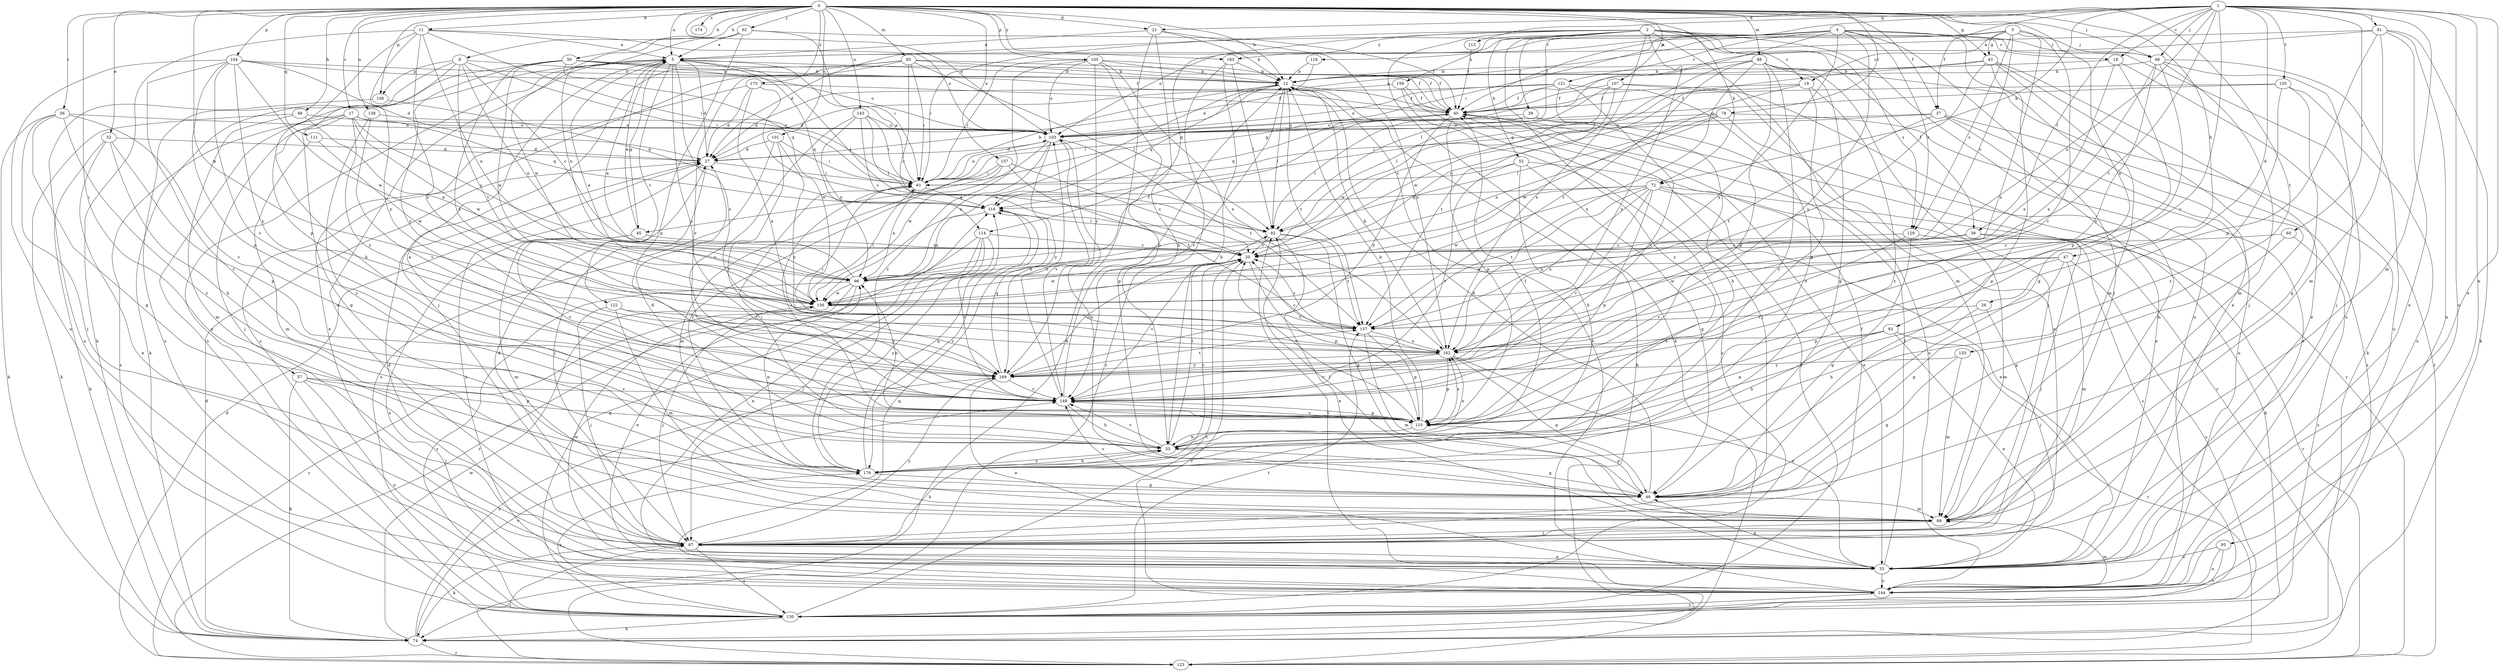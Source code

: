 strict digraph  {
0;
1;
2;
3;
4;
5;
8;
11;
12;
17;
18;
19;
20;
21;
26;
27;
32;
33;
37;
38;
39;
40;
43;
45;
46;
47;
48;
50;
52;
53;
56;
57;
60;
61;
62;
66;
67;
72;
74;
78;
81;
82;
85;
88;
89;
93;
95;
96;
101;
103;
104;
105;
107;
109;
110;
111;
112;
114;
116;
118;
121;
122;
123;
129;
130;
133;
135;
137;
138;
143;
144;
149;
156;
157;
159;
162;
163;
169;
173;
174;
176;
0 -> 5  [label=a];
0 -> 8  [label=b];
0 -> 11  [label=b];
0 -> 12  [label=b];
0 -> 17  [label=c];
0 -> 21  [label=d];
0 -> 32  [label=e];
0 -> 37  [label=f];
0 -> 43  [label=g];
0 -> 47  [label=h];
0 -> 48  [label=h];
0 -> 50  [label=h];
0 -> 56  [label=i];
0 -> 57  [label=i];
0 -> 62  [label=j];
0 -> 66  [label=j];
0 -> 72  [label=k];
0 -> 78  [label=l];
0 -> 85  [label=m];
0 -> 88  [label=m];
0 -> 93  [label=n];
0 -> 101  [label=o];
0 -> 103  [label=o];
0 -> 104  [label=p];
0 -> 105  [label=p];
0 -> 107  [label=p];
0 -> 109  [label=p];
0 -> 111  [label=q];
0 -> 133  [label=t];
0 -> 138  [label=u];
0 -> 143  [label=u];
0 -> 156  [label=w];
0 -> 157  [label=x];
0 -> 163  [label=y];
0 -> 173  [label=z];
0 -> 174  [label=z];
1 -> 18  [label=c];
1 -> 21  [label=d];
1 -> 26  [label=d];
1 -> 33  [label=e];
1 -> 37  [label=f];
1 -> 38  [label=f];
1 -> 60  [label=i];
1 -> 61  [label=i];
1 -> 66  [label=j];
1 -> 72  [label=k];
1 -> 81  [label=l];
1 -> 89  [label=m];
1 -> 95  [label=n];
1 -> 96  [label=n];
1 -> 112  [label=q];
1 -> 135  [label=t];
1 -> 137  [label=t];
1 -> 144  [label=u];
1 -> 149  [label=v];
2 -> 18  [label=c];
2 -> 19  [label=c];
2 -> 38  [label=f];
2 -> 39  [label=f];
2 -> 52  [label=h];
2 -> 61  [label=i];
2 -> 74  [label=k];
2 -> 82  [label=l];
2 -> 89  [label=m];
2 -> 114  [label=q];
2 -> 129  [label=s];
2 -> 144  [label=u];
2 -> 159  [label=x];
2 -> 162  [label=x];
2 -> 163  [label=y];
2 -> 169  [label=y];
2 -> 176  [label=z];
3 -> 5  [label=a];
3 -> 19  [label=c];
3 -> 20  [label=c];
3 -> 43  [label=g];
3 -> 66  [label=j];
3 -> 103  [label=o];
3 -> 129  [label=s];
3 -> 149  [label=v];
3 -> 162  [label=x];
4 -> 27  [label=d];
4 -> 33  [label=e];
4 -> 40  [label=f];
4 -> 45  [label=g];
4 -> 66  [label=j];
4 -> 67  [label=j];
4 -> 103  [label=o];
4 -> 118  [label=r];
4 -> 121  [label=r];
4 -> 129  [label=s];
4 -> 144  [label=u];
4 -> 162  [label=x];
4 -> 169  [label=y];
5 -> 12  [label=b];
5 -> 27  [label=d];
5 -> 45  [label=g];
5 -> 82  [label=l];
5 -> 114  [label=q];
5 -> 122  [label=r];
5 -> 130  [label=s];
5 -> 162  [label=x];
5 -> 169  [label=y];
8 -> 12  [label=b];
8 -> 20  [label=c];
8 -> 53  [label=h];
8 -> 61  [label=i];
8 -> 96  [label=n];
8 -> 109  [label=p];
8 -> 130  [label=s];
8 -> 137  [label=t];
11 -> 5  [label=a];
11 -> 61  [label=i];
11 -> 74  [label=k];
11 -> 96  [label=n];
11 -> 103  [label=o];
11 -> 110  [label=p];
11 -> 162  [label=x];
11 -> 169  [label=y];
12 -> 40  [label=f];
12 -> 82  [label=l];
12 -> 116  [label=q];
12 -> 137  [label=t];
12 -> 149  [label=v];
12 -> 156  [label=w];
17 -> 20  [label=c];
17 -> 46  [label=g];
17 -> 67  [label=j];
17 -> 103  [label=o];
17 -> 116  [label=q];
17 -> 130  [label=s];
17 -> 156  [label=w];
17 -> 169  [label=y];
18 -> 12  [label=b];
18 -> 110  [label=p];
18 -> 123  [label=r];
18 -> 162  [label=x];
19 -> 20  [label=c];
19 -> 40  [label=f];
19 -> 110  [label=p];
19 -> 156  [label=w];
19 -> 176  [label=z];
20 -> 96  [label=n];
20 -> 110  [label=p];
20 -> 149  [label=v];
20 -> 156  [label=w];
21 -> 5  [label=a];
21 -> 12  [label=b];
21 -> 53  [label=h];
21 -> 74  [label=k];
21 -> 162  [label=x];
26 -> 53  [label=h];
26 -> 67  [label=j];
26 -> 137  [label=t];
27 -> 61  [label=i];
27 -> 67  [label=j];
27 -> 144  [label=u];
32 -> 27  [label=d];
32 -> 33  [label=e];
32 -> 53  [label=h];
32 -> 74  [label=k];
32 -> 110  [label=p];
33 -> 27  [label=d];
33 -> 40  [label=f];
33 -> 46  [label=g];
33 -> 144  [label=u];
33 -> 156  [label=w];
37 -> 33  [label=e];
37 -> 61  [label=i];
37 -> 103  [label=o];
37 -> 130  [label=s];
37 -> 137  [label=t];
37 -> 144  [label=u];
38 -> 20  [label=c];
38 -> 67  [label=j];
38 -> 123  [label=r];
38 -> 156  [label=w];
39 -> 53  [label=h];
39 -> 82  [label=l];
39 -> 103  [label=o];
39 -> 144  [label=u];
40 -> 103  [label=o];
40 -> 110  [label=p];
40 -> 116  [label=q];
40 -> 123  [label=r];
40 -> 169  [label=y];
43 -> 12  [label=b];
43 -> 33  [label=e];
43 -> 46  [label=g];
43 -> 67  [label=j];
43 -> 89  [label=m];
43 -> 116  [label=q];
43 -> 137  [label=t];
45 -> 5  [label=a];
45 -> 20  [label=c];
45 -> 89  [label=m];
45 -> 144  [label=u];
45 -> 149  [label=v];
46 -> 12  [label=b];
46 -> 89  [label=m];
46 -> 103  [label=o];
46 -> 110  [label=p];
46 -> 149  [label=v];
47 -> 46  [label=g];
47 -> 89  [label=m];
47 -> 96  [label=n];
47 -> 110  [label=p];
47 -> 130  [label=s];
47 -> 156  [label=w];
48 -> 74  [label=k];
48 -> 89  [label=m];
48 -> 96  [label=n];
48 -> 103  [label=o];
50 -> 12  [label=b];
50 -> 40  [label=f];
50 -> 74  [label=k];
50 -> 103  [label=o];
50 -> 116  [label=q];
50 -> 156  [label=w];
50 -> 162  [label=x];
50 -> 169  [label=y];
52 -> 33  [label=e];
52 -> 46  [label=g];
52 -> 53  [label=h];
52 -> 61  [label=i];
52 -> 149  [label=v];
53 -> 5  [label=a];
53 -> 27  [label=d];
53 -> 40  [label=f];
53 -> 46  [label=g];
53 -> 61  [label=i];
53 -> 82  [label=l];
53 -> 149  [label=v];
53 -> 162  [label=x];
53 -> 176  [label=z];
56 -> 46  [label=g];
56 -> 67  [label=j];
56 -> 74  [label=k];
56 -> 103  [label=o];
56 -> 149  [label=v];
56 -> 176  [label=z];
57 -> 67  [label=j];
57 -> 74  [label=k];
57 -> 110  [label=p];
57 -> 144  [label=u];
57 -> 149  [label=v];
60 -> 20  [label=c];
60 -> 46  [label=g];
60 -> 130  [label=s];
61 -> 5  [label=a];
61 -> 12  [label=b];
61 -> 96  [label=n];
61 -> 103  [label=o];
61 -> 116  [label=q];
62 -> 5  [label=a];
62 -> 40  [label=f];
62 -> 61  [label=i];
62 -> 96  [label=n];
62 -> 110  [label=p];
62 -> 156  [label=w];
66 -> 12  [label=b];
66 -> 46  [label=g];
66 -> 67  [label=j];
66 -> 89  [label=m];
66 -> 144  [label=u];
66 -> 162  [label=x];
66 -> 169  [label=y];
67 -> 5  [label=a];
67 -> 27  [label=d];
67 -> 33  [label=e];
67 -> 40  [label=f];
67 -> 53  [label=h];
67 -> 74  [label=k];
67 -> 130  [label=s];
67 -> 169  [label=y];
72 -> 20  [label=c];
72 -> 33  [label=e];
72 -> 74  [label=k];
72 -> 110  [label=p];
72 -> 116  [label=q];
72 -> 130  [label=s];
72 -> 137  [label=t];
72 -> 149  [label=v];
72 -> 156  [label=w];
72 -> 162  [label=x];
74 -> 12  [label=b];
74 -> 27  [label=d];
74 -> 123  [label=r];
74 -> 149  [label=v];
74 -> 156  [label=w];
74 -> 169  [label=y];
78 -> 33  [label=e];
78 -> 61  [label=i];
78 -> 82  [label=l];
78 -> 89  [label=m];
78 -> 96  [label=n];
78 -> 103  [label=o];
81 -> 5  [label=a];
81 -> 33  [label=e];
81 -> 40  [label=f];
81 -> 74  [label=k];
81 -> 89  [label=m];
81 -> 110  [label=p];
81 -> 144  [label=u];
82 -> 20  [label=c];
82 -> 33  [label=e];
82 -> 46  [label=g];
82 -> 137  [label=t];
85 -> 12  [label=b];
85 -> 20  [label=c];
85 -> 40  [label=f];
85 -> 61  [label=i];
85 -> 67  [label=j];
85 -> 82  [label=l];
85 -> 130  [label=s];
85 -> 149  [label=v];
88 -> 12  [label=b];
88 -> 46  [label=g];
88 -> 67  [label=j];
88 -> 74  [label=k];
88 -> 110  [label=p];
88 -> 137  [label=t];
88 -> 156  [label=w];
88 -> 162  [label=x];
88 -> 176  [label=z];
89 -> 67  [label=j];
89 -> 82  [label=l];
93 -> 33  [label=e];
93 -> 53  [label=h];
93 -> 110  [label=p];
93 -> 123  [label=r];
93 -> 162  [label=x];
95 -> 33  [label=e];
95 -> 130  [label=s];
95 -> 144  [label=u];
96 -> 5  [label=a];
96 -> 33  [label=e];
96 -> 40  [label=f];
96 -> 123  [label=r];
96 -> 130  [label=s];
96 -> 156  [label=w];
101 -> 27  [label=d];
101 -> 61  [label=i];
101 -> 130  [label=s];
101 -> 149  [label=v];
101 -> 169  [label=y];
103 -> 27  [label=d];
103 -> 96  [label=n];
103 -> 137  [label=t];
103 -> 149  [label=v];
103 -> 156  [label=w];
103 -> 169  [label=y];
104 -> 12  [label=b];
104 -> 27  [label=d];
104 -> 40  [label=f];
104 -> 110  [label=p];
104 -> 144  [label=u];
104 -> 149  [label=v];
104 -> 156  [label=w];
104 -> 169  [label=y];
104 -> 176  [label=z];
105 -> 12  [label=b];
105 -> 40  [label=f];
105 -> 46  [label=g];
105 -> 61  [label=i];
105 -> 103  [label=o];
105 -> 162  [label=x];
105 -> 169  [label=y];
105 -> 176  [label=z];
107 -> 33  [label=e];
107 -> 40  [label=f];
107 -> 82  [label=l];
107 -> 123  [label=r];
107 -> 137  [label=t];
107 -> 156  [label=w];
109 -> 116  [label=q];
109 -> 144  [label=u];
110 -> 12  [label=b];
110 -> 20  [label=c];
110 -> 53  [label=h];
110 -> 61  [label=i];
110 -> 96  [label=n];
110 -> 149  [label=v];
110 -> 162  [label=x];
111 -> 27  [label=d];
111 -> 89  [label=m];
111 -> 156  [label=w];
112 -> 40  [label=f];
114 -> 20  [label=c];
114 -> 33  [label=e];
114 -> 67  [label=j];
114 -> 123  [label=r];
114 -> 149  [label=v];
114 -> 176  [label=z];
116 -> 82  [label=l];
116 -> 96  [label=n];
116 -> 176  [label=z];
118 -> 12  [label=b];
118 -> 27  [label=d];
121 -> 20  [label=c];
121 -> 27  [label=d];
121 -> 40  [label=f];
121 -> 103  [label=o];
121 -> 149  [label=v];
121 -> 176  [label=z];
122 -> 67  [label=j];
122 -> 89  [label=m];
122 -> 137  [label=t];
122 -> 169  [label=y];
123 -> 20  [label=c];
123 -> 27  [label=d];
123 -> 67  [label=j];
129 -> 20  [label=c];
129 -> 46  [label=g];
129 -> 89  [label=m];
129 -> 149  [label=v];
130 -> 20  [label=c];
130 -> 40  [label=f];
130 -> 74  [label=k];
130 -> 116  [label=q];
130 -> 137  [label=t];
130 -> 176  [label=z];
133 -> 46  [label=g];
133 -> 89  [label=m];
133 -> 169  [label=y];
135 -> 40  [label=f];
135 -> 46  [label=g];
135 -> 103  [label=o];
135 -> 144  [label=u];
135 -> 176  [label=z];
137 -> 20  [label=c];
137 -> 89  [label=m];
137 -> 110  [label=p];
137 -> 162  [label=x];
138 -> 103  [label=o];
138 -> 149  [label=v];
138 -> 176  [label=z];
143 -> 20  [label=c];
143 -> 61  [label=i];
143 -> 82  [label=l];
143 -> 96  [label=n];
143 -> 103  [label=o];
143 -> 149  [label=v];
144 -> 5  [label=a];
144 -> 12  [label=b];
144 -> 82  [label=l];
144 -> 89  [label=m];
144 -> 116  [label=q];
144 -> 130  [label=s];
149 -> 12  [label=b];
149 -> 53  [label=h];
149 -> 103  [label=o];
149 -> 110  [label=p];
156 -> 5  [label=a];
156 -> 61  [label=i];
156 -> 67  [label=j];
156 -> 137  [label=t];
157 -> 20  [label=c];
157 -> 61  [label=i];
157 -> 89  [label=m];
157 -> 137  [label=t];
157 -> 176  [label=z];
159 -> 27  [label=d];
159 -> 40  [label=f];
159 -> 67  [label=j];
159 -> 130  [label=s];
162 -> 12  [label=b];
162 -> 20  [label=c];
162 -> 33  [label=e];
162 -> 46  [label=g];
162 -> 61  [label=i];
162 -> 110  [label=p];
162 -> 149  [label=v];
162 -> 169  [label=y];
163 -> 12  [label=b];
163 -> 53  [label=h];
163 -> 82  [label=l];
163 -> 123  [label=r];
169 -> 20  [label=c];
169 -> 33  [label=e];
169 -> 116  [label=q];
169 -> 137  [label=t];
169 -> 149  [label=v];
173 -> 27  [label=d];
173 -> 33  [label=e];
173 -> 40  [label=f];
173 -> 156  [label=w];
173 -> 162  [label=x];
176 -> 20  [label=c];
176 -> 46  [label=g];
176 -> 53  [label=h];
176 -> 96  [label=n];
176 -> 116  [label=q];
}
